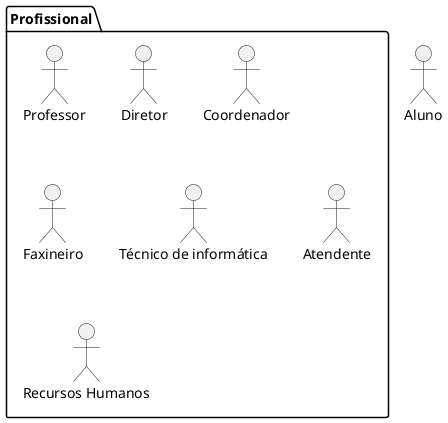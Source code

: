 @startuml Universidade
actor Aluno as al

package Profissional {
    actor Professor as p
    actor Diretor as d
    actor Coordenador as c
    actor Faxineiro as f
    actor "Técnico de informática" as ti
    actor Atendente as at
    actor "Recursos Humanos" as rh
}

@enduml